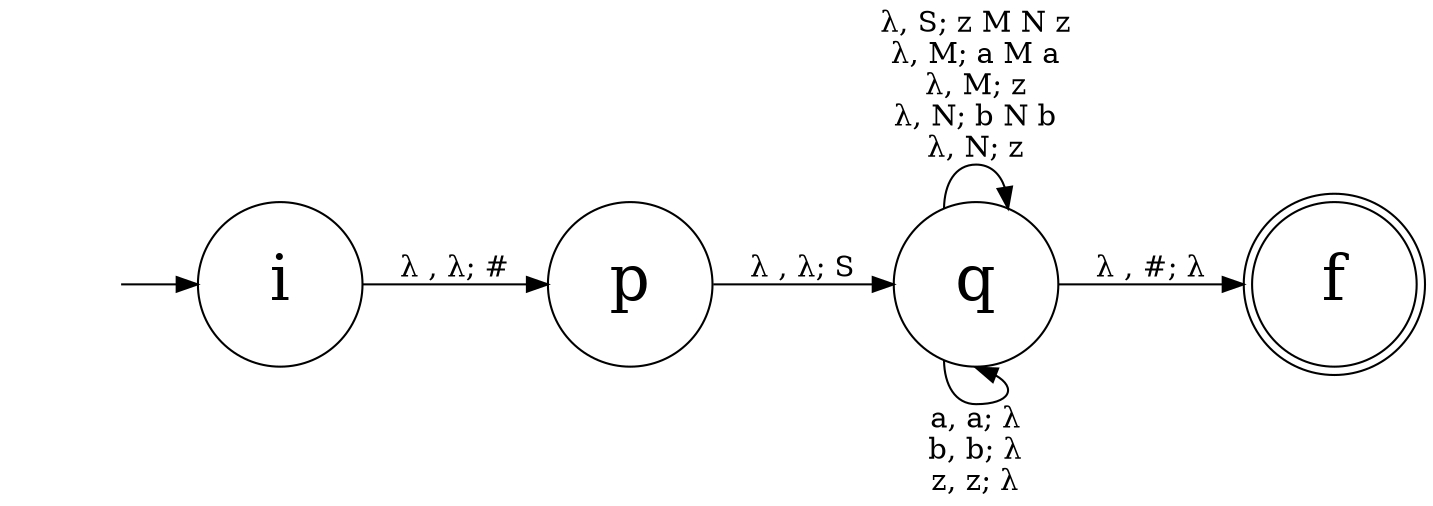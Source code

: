 digraph grafo {
	node [fontsize=18 height=1.1]
	diredgeconstraints=True rankdir=LR
	node [fontcolor=black shape=none]
	""
	node [shape=circle]
	i [fontsize=30]
	p [fontsize=30]
	q [fontsize=30]
	node [shape=doublecircle]
	f [fontsize=30]
	node [shape=circle]
	"" -> i [label=""]
	i -> p [label="λ , λ; #"]
	p -> q [label="λ , λ; S"]
	q -> q [label="λ, S; z M N z
λ, M; a M a
λ, M; z
λ, N; b N b
λ, N; z
"]
	q -> q:s [label="a, a; λ
b, b; λ
z, z; λ
"]
	q -> f [label="λ , #; λ"]
}
